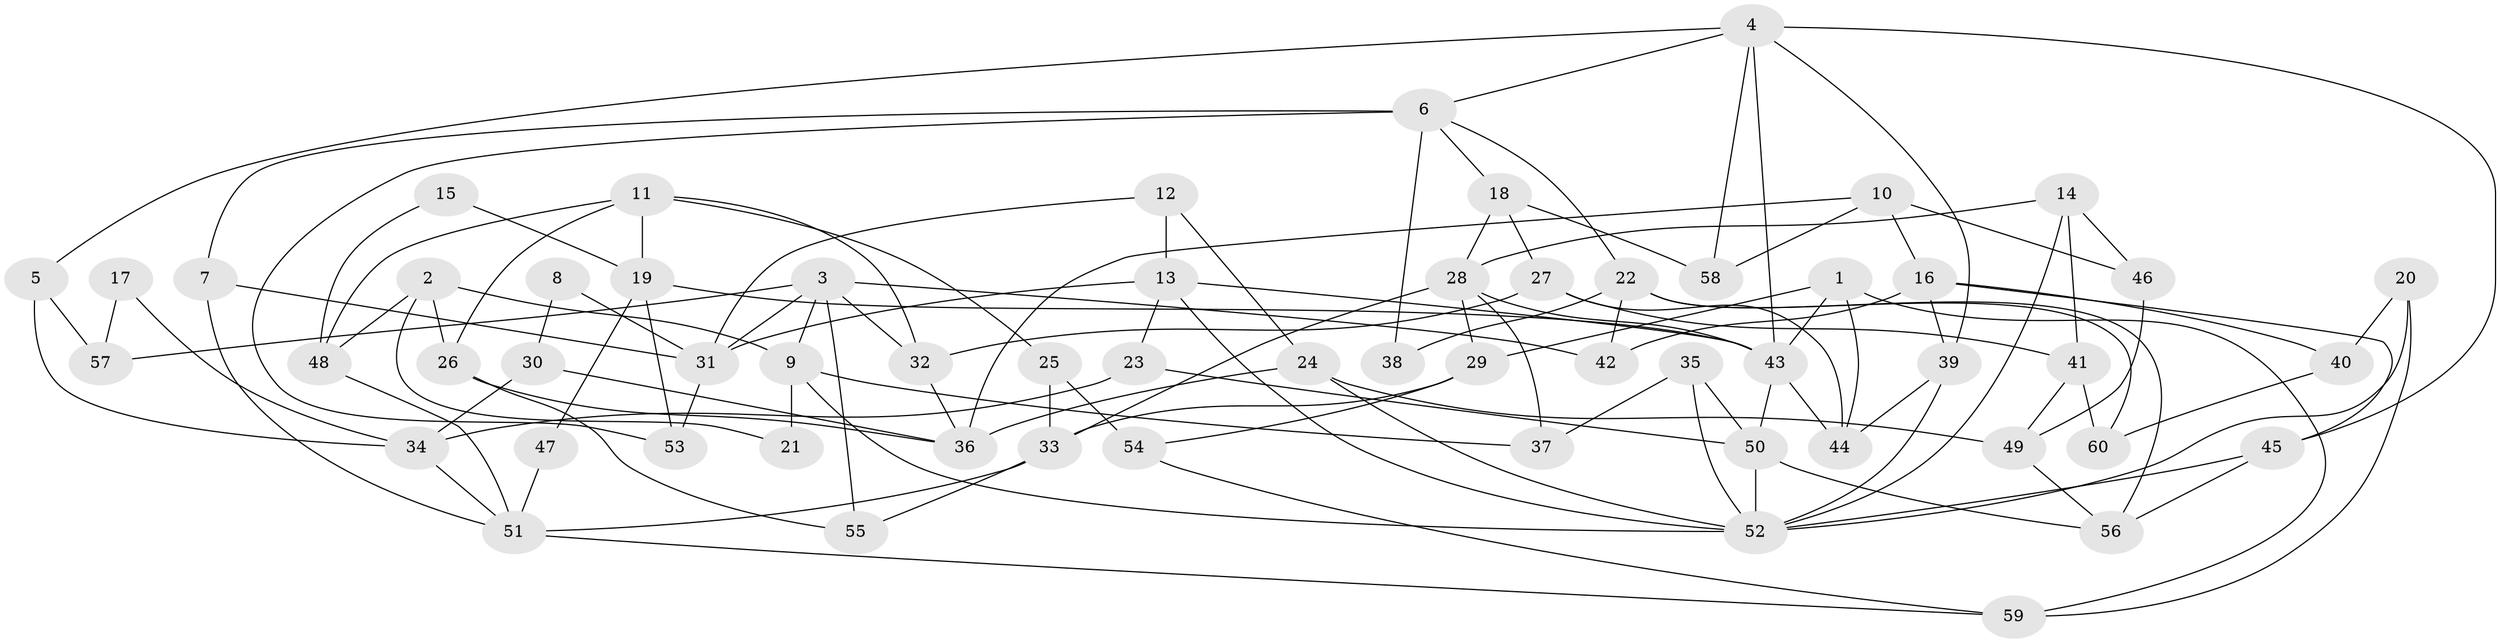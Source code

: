 // Generated by graph-tools (version 1.1) at 2025/01/03/09/25 03:01:57]
// undirected, 60 vertices, 120 edges
graph export_dot {
graph [start="1"]
  node [color=gray90,style=filled];
  1;
  2;
  3;
  4;
  5;
  6;
  7;
  8;
  9;
  10;
  11;
  12;
  13;
  14;
  15;
  16;
  17;
  18;
  19;
  20;
  21;
  22;
  23;
  24;
  25;
  26;
  27;
  28;
  29;
  30;
  31;
  32;
  33;
  34;
  35;
  36;
  37;
  38;
  39;
  40;
  41;
  42;
  43;
  44;
  45;
  46;
  47;
  48;
  49;
  50;
  51;
  52;
  53;
  54;
  55;
  56;
  57;
  58;
  59;
  60;
  1 -- 43;
  1 -- 29;
  1 -- 44;
  1 -- 59;
  2 -- 26;
  2 -- 9;
  2 -- 21;
  2 -- 48;
  3 -- 31;
  3 -- 42;
  3 -- 9;
  3 -- 32;
  3 -- 55;
  3 -- 57;
  4 -- 39;
  4 -- 43;
  4 -- 5;
  4 -- 6;
  4 -- 45;
  4 -- 58;
  5 -- 34;
  5 -- 57;
  6 -- 7;
  6 -- 18;
  6 -- 22;
  6 -- 38;
  6 -- 53;
  7 -- 51;
  7 -- 31;
  8 -- 31;
  8 -- 30;
  9 -- 52;
  9 -- 21;
  9 -- 37;
  10 -- 16;
  10 -- 58;
  10 -- 36;
  10 -- 46;
  11 -- 48;
  11 -- 32;
  11 -- 19;
  11 -- 25;
  11 -- 26;
  12 -- 13;
  12 -- 24;
  12 -- 31;
  13 -- 43;
  13 -- 52;
  13 -- 23;
  13 -- 31;
  14 -- 46;
  14 -- 52;
  14 -- 28;
  14 -- 41;
  15 -- 48;
  15 -- 19;
  16 -- 45;
  16 -- 39;
  16 -- 40;
  16 -- 42;
  17 -- 57;
  17 -- 34;
  18 -- 27;
  18 -- 28;
  18 -- 58;
  19 -- 53;
  19 -- 43;
  19 -- 47;
  20 -- 40;
  20 -- 52;
  20 -- 59;
  22 -- 56;
  22 -- 38;
  22 -- 42;
  22 -- 60;
  23 -- 50;
  23 -- 34;
  24 -- 36;
  24 -- 49;
  24 -- 52;
  25 -- 33;
  25 -- 54;
  26 -- 55;
  26 -- 36;
  27 -- 44;
  27 -- 32;
  27 -- 41;
  28 -- 29;
  28 -- 33;
  28 -- 37;
  28 -- 43;
  29 -- 54;
  29 -- 33;
  30 -- 36;
  30 -- 34;
  31 -- 53;
  32 -- 36;
  33 -- 51;
  33 -- 55;
  34 -- 51;
  35 -- 52;
  35 -- 37;
  35 -- 50;
  39 -- 44;
  39 -- 52;
  40 -- 60;
  41 -- 49;
  41 -- 60;
  43 -- 44;
  43 -- 50;
  45 -- 52;
  45 -- 56;
  46 -- 49;
  47 -- 51;
  48 -- 51;
  49 -- 56;
  50 -- 52;
  50 -- 56;
  51 -- 59;
  54 -- 59;
}
